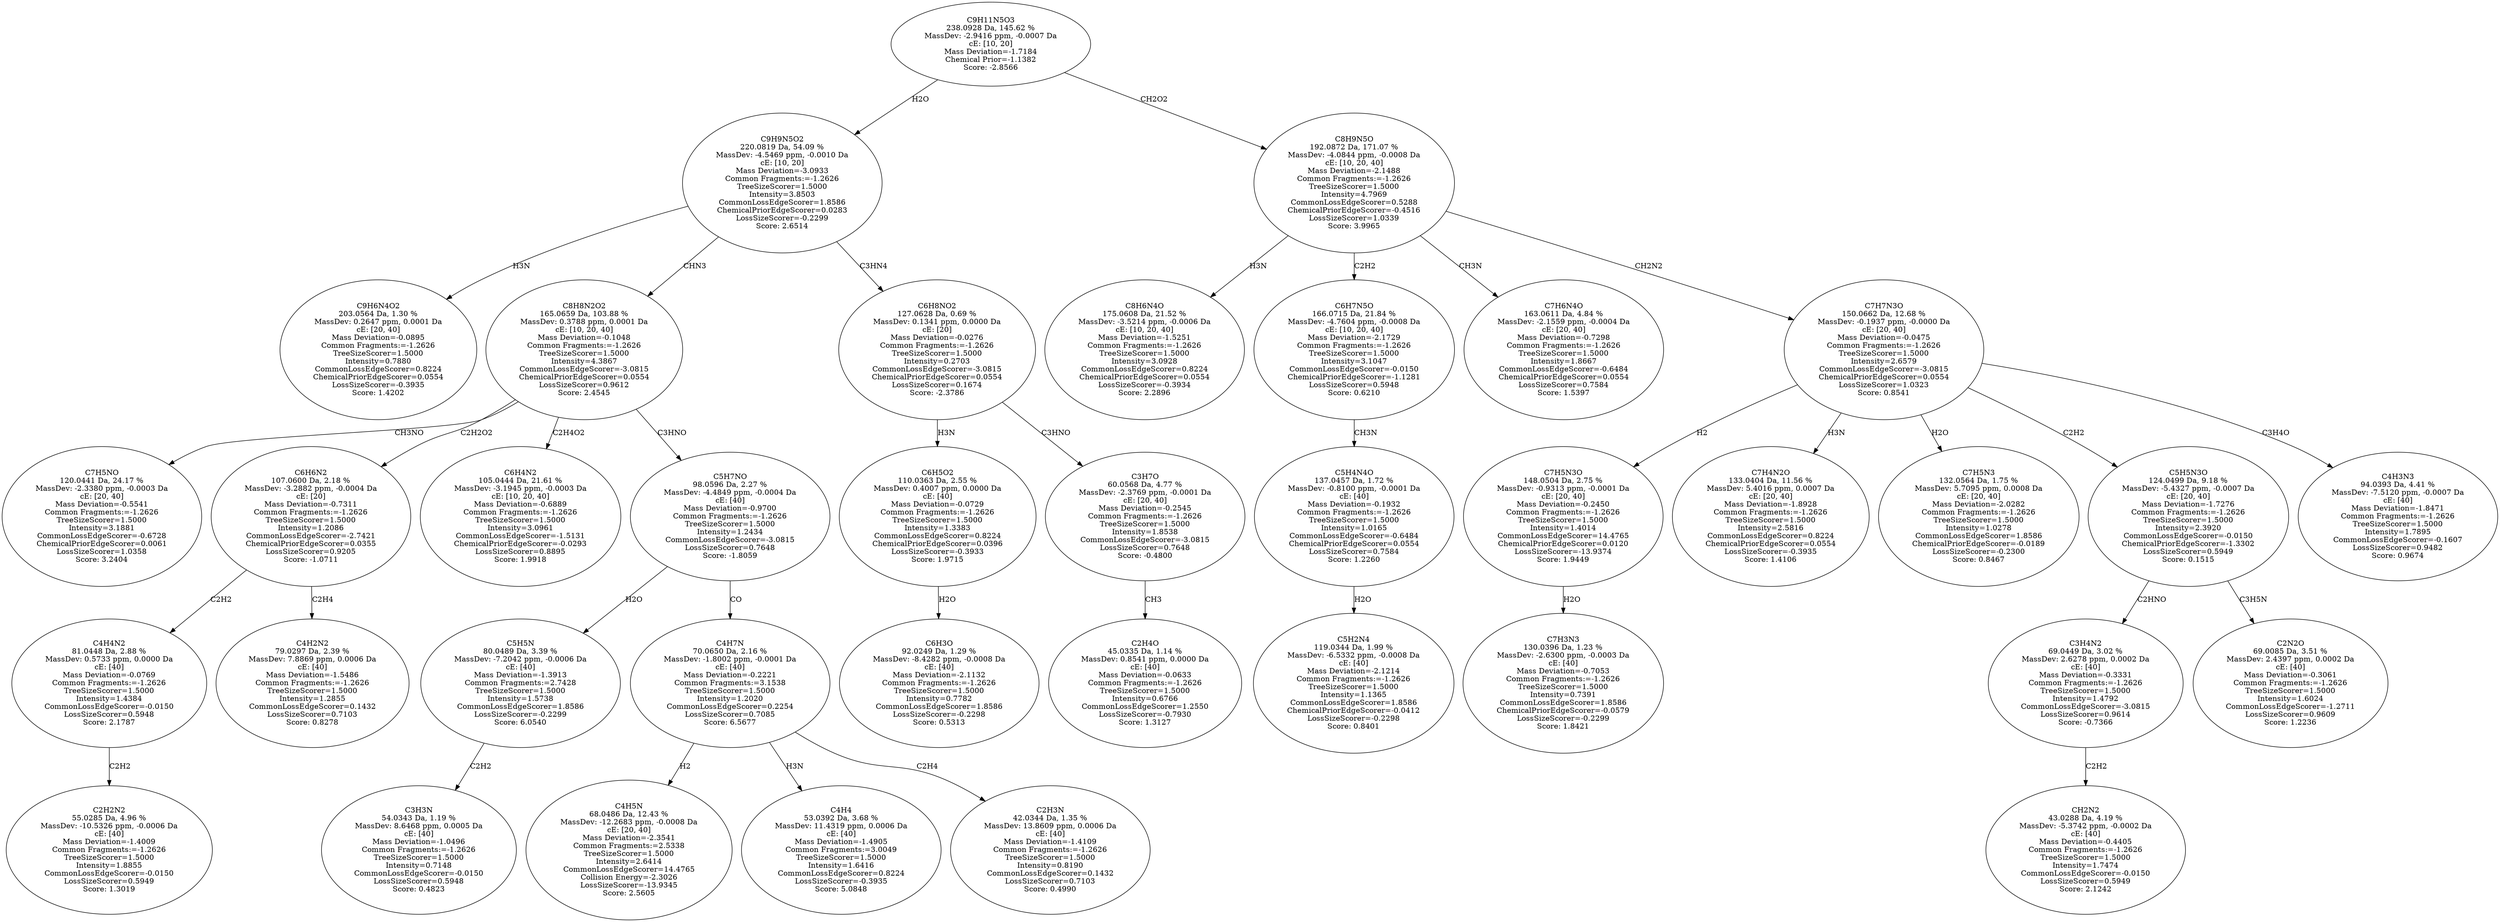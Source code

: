 strict digraph {
v1 [label="C9H6N4O2\n203.0564 Da, 1.30 %\nMassDev: 0.2647 ppm, 0.0001 Da\ncE: [20, 40]\nMass Deviation=-0.0895\nCommon Fragments:=-1.2626\nTreeSizeScorer=1.5000\nIntensity=0.7880\nCommonLossEdgeScorer=0.8224\nChemicalPriorEdgeScorer=0.0554\nLossSizeScorer=-0.3935\nScore: 1.4202"];
v2 [label="C7H5NO\n120.0441 Da, 24.17 %\nMassDev: -2.3380 ppm, -0.0003 Da\ncE: [20, 40]\nMass Deviation=-0.5541\nCommon Fragments:=-1.2626\nTreeSizeScorer=1.5000\nIntensity=3.1881\nCommonLossEdgeScorer=-0.6728\nChemicalPriorEdgeScorer=0.0061\nLossSizeScorer=1.0358\nScore: 3.2404"];
v3 [label="C2H2N2\n55.0285 Da, 4.96 %\nMassDev: -10.5326 ppm, -0.0006 Da\ncE: [40]\nMass Deviation=-1.4009\nCommon Fragments:=-1.2626\nTreeSizeScorer=1.5000\nIntensity=1.8855\nCommonLossEdgeScorer=-0.0150\nLossSizeScorer=0.5949\nScore: 1.3019"];
v4 [label="C4H4N2\n81.0448 Da, 2.88 %\nMassDev: 0.5733 ppm, 0.0000 Da\ncE: [40]\nMass Deviation=-0.0769\nCommon Fragments:=-1.2626\nTreeSizeScorer=1.5000\nIntensity=1.4384\nCommonLossEdgeScorer=-0.0150\nLossSizeScorer=0.5948\nScore: 2.1787"];
v5 [label="C4H2N2\n79.0297 Da, 2.39 %\nMassDev: 7.8869 ppm, 0.0006 Da\ncE: [40]\nMass Deviation=-1.5486\nCommon Fragments:=-1.2626\nTreeSizeScorer=1.5000\nIntensity=1.2855\nCommonLossEdgeScorer=0.1432\nLossSizeScorer=0.7103\nScore: 0.8278"];
v6 [label="C6H6N2\n107.0600 Da, 2.18 %\nMassDev: -3.2882 ppm, -0.0004 Da\ncE: [20]\nMass Deviation=-0.7311\nCommon Fragments:=-1.2626\nTreeSizeScorer=1.5000\nIntensity=1.2086\nCommonLossEdgeScorer=-2.7421\nChemicalPriorEdgeScorer=0.0355\nLossSizeScorer=0.9205\nScore: -1.0711"];
v7 [label="C6H4N2\n105.0444 Da, 21.61 %\nMassDev: -3.1945 ppm, -0.0003 Da\ncE: [10, 20, 40]\nMass Deviation=-0.6889\nCommon Fragments:=-1.2626\nTreeSizeScorer=1.5000\nIntensity=3.0961\nCommonLossEdgeScorer=-1.5131\nChemicalPriorEdgeScorer=-0.0293\nLossSizeScorer=0.8895\nScore: 1.9918"];
v8 [label="C3H3N\n54.0343 Da, 1.19 %\nMassDev: 8.6468 ppm, 0.0005 Da\ncE: [40]\nMass Deviation=-1.0496\nCommon Fragments:=-1.2626\nTreeSizeScorer=1.5000\nIntensity=0.7148\nCommonLossEdgeScorer=-0.0150\nLossSizeScorer=0.5948\nScore: 0.4823"];
v9 [label="C5H5N\n80.0489 Da, 3.39 %\nMassDev: -7.2042 ppm, -0.0006 Da\ncE: [40]\nMass Deviation=-1.3913\nCommon Fragments:=2.7428\nTreeSizeScorer=1.5000\nIntensity=1.5738\nCommonLossEdgeScorer=1.8586\nLossSizeScorer=-0.2299\nScore: 6.0540"];
v10 [label="C4H5N\n68.0486 Da, 12.43 %\nMassDev: -12.2683 ppm, -0.0008 Da\ncE: [20, 40]\nMass Deviation=-2.3541\nCommon Fragments:=2.5338\nTreeSizeScorer=1.5000\nIntensity=2.6414\nCommonLossEdgeScorer=14.4765\nCollision Energy=-2.3026\nLossSizeScorer=-13.9345\nScore: 2.5605"];
v11 [label="C4H4\n53.0392 Da, 3.68 %\nMassDev: 11.4319 ppm, 0.0006 Da\ncE: [40]\nMass Deviation=-1.4905\nCommon Fragments:=3.0049\nTreeSizeScorer=1.5000\nIntensity=1.6416\nCommonLossEdgeScorer=0.8224\nLossSizeScorer=-0.3935\nScore: 5.0848"];
v12 [label="C2H3N\n42.0344 Da, 1.35 %\nMassDev: 13.8609 ppm, 0.0006 Da\ncE: [40]\nMass Deviation=-1.4109\nCommon Fragments:=-1.2626\nTreeSizeScorer=1.5000\nIntensity=0.8190\nCommonLossEdgeScorer=0.1432\nLossSizeScorer=0.7103\nScore: 0.4990"];
v13 [label="C4H7N\n70.0650 Da, 2.16 %\nMassDev: -1.8002 ppm, -0.0001 Da\ncE: [40]\nMass Deviation=-0.2221\nCommon Fragments:=3.1538\nTreeSizeScorer=1.5000\nIntensity=1.2020\nCommonLossEdgeScorer=0.2254\nLossSizeScorer=0.7085\nScore: 6.5677"];
v14 [label="C5H7NO\n98.0596 Da, 2.27 %\nMassDev: -4.4849 ppm, -0.0004 Da\ncE: [40]\nMass Deviation=-0.9700\nCommon Fragments:=-1.2626\nTreeSizeScorer=1.5000\nIntensity=1.2434\nCommonLossEdgeScorer=-3.0815\nLossSizeScorer=0.7648\nScore: -1.8059"];
v15 [label="C8H8N2O2\n165.0659 Da, 103.88 %\nMassDev: 0.3788 ppm, 0.0001 Da\ncE: [10, 20, 40]\nMass Deviation=-0.1048\nCommon Fragments:=-1.2626\nTreeSizeScorer=1.5000\nIntensity=4.3867\nCommonLossEdgeScorer=-3.0815\nChemicalPriorEdgeScorer=0.0554\nLossSizeScorer=0.9612\nScore: 2.4545"];
v16 [label="C6H3O\n92.0249 Da, 1.29 %\nMassDev: -8.4282 ppm, -0.0008 Da\ncE: [40]\nMass Deviation=-2.1132\nCommon Fragments:=-1.2626\nTreeSizeScorer=1.5000\nIntensity=0.7782\nCommonLossEdgeScorer=1.8586\nLossSizeScorer=-0.2298\nScore: 0.5313"];
v17 [label="C6H5O2\n110.0363 Da, 2.55 %\nMassDev: 0.4007 ppm, 0.0000 Da\ncE: [40]\nMass Deviation=-0.0729\nCommon Fragments:=-1.2626\nTreeSizeScorer=1.5000\nIntensity=1.3383\nCommonLossEdgeScorer=0.8224\nChemicalPriorEdgeScorer=0.0396\nLossSizeScorer=-0.3933\nScore: 1.9715"];
v18 [label="C2H4O\n45.0335 Da, 1.14 %\nMassDev: 0.8541 ppm, 0.0000 Da\ncE: [40]\nMass Deviation=-0.0633\nCommon Fragments:=-1.2626\nTreeSizeScorer=1.5000\nIntensity=0.6766\nCommonLossEdgeScorer=1.2550\nLossSizeScorer=-0.7930\nScore: 1.3127"];
v19 [label="C3H7O\n60.0568 Da, 4.77 %\nMassDev: -2.3769 ppm, -0.0001 Da\ncE: [20, 40]\nMass Deviation=-0.2545\nCommon Fragments:=-1.2626\nTreeSizeScorer=1.5000\nIntensity=1.8538\nCommonLossEdgeScorer=-3.0815\nLossSizeScorer=0.7648\nScore: -0.4800"];
v20 [label="C6H8NO2\n127.0628 Da, 0.69 %\nMassDev: 0.1341 ppm, 0.0000 Da\ncE: [20]\nMass Deviation=-0.0276\nCommon Fragments:=-1.2626\nTreeSizeScorer=1.5000\nIntensity=0.2703\nCommonLossEdgeScorer=-3.0815\nChemicalPriorEdgeScorer=0.0554\nLossSizeScorer=0.1674\nScore: -2.3786"];
v21 [label="C9H9N5O2\n220.0819 Da, 54.09 %\nMassDev: -4.5469 ppm, -0.0010 Da\ncE: [10, 20]\nMass Deviation=-3.0933\nCommon Fragments:=-1.2626\nTreeSizeScorer=1.5000\nIntensity=3.8503\nCommonLossEdgeScorer=1.8586\nChemicalPriorEdgeScorer=0.0283\nLossSizeScorer=-0.2299\nScore: 2.6514"];
v22 [label="C8H6N4O\n175.0608 Da, 21.52 %\nMassDev: -3.5214 ppm, -0.0006 Da\ncE: [10, 20, 40]\nMass Deviation=-1.5251\nCommon Fragments:=-1.2626\nTreeSizeScorer=1.5000\nIntensity=3.0928\nCommonLossEdgeScorer=0.8224\nChemicalPriorEdgeScorer=0.0554\nLossSizeScorer=-0.3934\nScore: 2.2896"];
v23 [label="C5H2N4\n119.0344 Da, 1.99 %\nMassDev: -6.5332 ppm, -0.0008 Da\ncE: [40]\nMass Deviation=-2.1214\nCommon Fragments:=-1.2626\nTreeSizeScorer=1.5000\nIntensity=1.1365\nCommonLossEdgeScorer=1.8586\nChemicalPriorEdgeScorer=-0.0412\nLossSizeScorer=-0.2298\nScore: 0.8401"];
v24 [label="C5H4N4O\n137.0457 Da, 1.72 %\nMassDev: -0.8100 ppm, -0.0001 Da\ncE: [40]\nMass Deviation=-0.1932\nCommon Fragments:=-1.2626\nTreeSizeScorer=1.5000\nIntensity=1.0165\nCommonLossEdgeScorer=-0.6484\nChemicalPriorEdgeScorer=0.0554\nLossSizeScorer=0.7584\nScore: 1.2260"];
v25 [label="C6H7N5O\n166.0715 Da, 21.84 %\nMassDev: -4.7604 ppm, -0.0008 Da\ncE: [10, 20, 40]\nMass Deviation=-2.1729\nCommon Fragments:=-1.2626\nTreeSizeScorer=1.5000\nIntensity=3.1047\nCommonLossEdgeScorer=-0.0150\nChemicalPriorEdgeScorer=-1.1281\nLossSizeScorer=0.5948\nScore: 0.6210"];
v26 [label="C7H6N4O\n163.0611 Da, 4.84 %\nMassDev: -2.1559 ppm, -0.0004 Da\ncE: [20, 40]\nMass Deviation=-0.7298\nCommon Fragments:=-1.2626\nTreeSizeScorer=1.5000\nIntensity=1.8667\nCommonLossEdgeScorer=-0.6484\nChemicalPriorEdgeScorer=0.0554\nLossSizeScorer=0.7584\nScore: 1.5397"];
v27 [label="C7H3N3\n130.0396 Da, 1.23 %\nMassDev: -2.6300 ppm, -0.0003 Da\ncE: [40]\nMass Deviation=-0.7053\nCommon Fragments:=-1.2626\nTreeSizeScorer=1.5000\nIntensity=0.7391\nCommonLossEdgeScorer=1.8586\nChemicalPriorEdgeScorer=-0.0579\nLossSizeScorer=-0.2299\nScore: 1.8421"];
v28 [label="C7H5N3O\n148.0504 Da, 2.75 %\nMassDev: -0.9313 ppm, -0.0001 Da\ncE: [20, 40]\nMass Deviation=-0.2450\nCommon Fragments:=-1.2626\nTreeSizeScorer=1.5000\nIntensity=1.4014\nCommonLossEdgeScorer=14.4765\nChemicalPriorEdgeScorer=0.0120\nLossSizeScorer=-13.9374\nScore: 1.9449"];
v29 [label="C7H4N2O\n133.0404 Da, 11.56 %\nMassDev: 5.4016 ppm, 0.0007 Da\ncE: [20, 40]\nMass Deviation=-1.8928\nCommon Fragments:=-1.2626\nTreeSizeScorer=1.5000\nIntensity=2.5816\nCommonLossEdgeScorer=0.8224\nChemicalPriorEdgeScorer=0.0554\nLossSizeScorer=-0.3935\nScore: 1.4106"];
v30 [label="C7H5N3\n132.0564 Da, 1.75 %\nMassDev: 5.7095 ppm, 0.0008 Da\ncE: [20, 40]\nMass Deviation=-2.0282\nCommon Fragments:=-1.2626\nTreeSizeScorer=1.5000\nIntensity=1.0278\nCommonLossEdgeScorer=1.8586\nChemicalPriorEdgeScorer=-0.0189\nLossSizeScorer=-0.2300\nScore: 0.8467"];
v31 [label="CH2N2\n43.0288 Da, 4.19 %\nMassDev: -5.3742 ppm, -0.0002 Da\ncE: [40]\nMass Deviation=-0.4405\nCommon Fragments:=-1.2626\nTreeSizeScorer=1.5000\nIntensity=1.7474\nCommonLossEdgeScorer=-0.0150\nLossSizeScorer=0.5949\nScore: 2.1242"];
v32 [label="C3H4N2\n69.0449 Da, 3.02 %\nMassDev: 2.6278 ppm, 0.0002 Da\ncE: [40]\nMass Deviation=-0.3331\nCommon Fragments:=-1.2626\nTreeSizeScorer=1.5000\nIntensity=1.4792\nCommonLossEdgeScorer=-3.0815\nLossSizeScorer=0.9614\nScore: -0.7366"];
v33 [label="C2N2O\n69.0085 Da, 3.51 %\nMassDev: 2.4397 ppm, 0.0002 Da\ncE: [40]\nMass Deviation=-0.3061\nCommon Fragments:=-1.2626\nTreeSizeScorer=1.5000\nIntensity=1.6024\nCommonLossEdgeScorer=-1.2711\nLossSizeScorer=0.9609\nScore: 1.2236"];
v34 [label="C5H5N3O\n124.0499 Da, 9.18 %\nMassDev: -5.4327 ppm, -0.0007 Da\ncE: [20, 40]\nMass Deviation=-1.7276\nCommon Fragments:=-1.2626\nTreeSizeScorer=1.5000\nIntensity=2.3920\nCommonLossEdgeScorer=-0.0150\nChemicalPriorEdgeScorer=-1.3302\nLossSizeScorer=0.5949\nScore: 0.1515"];
v35 [label="C4H3N3\n94.0393 Da, 4.41 %\nMassDev: -7.5120 ppm, -0.0007 Da\ncE: [40]\nMass Deviation=-1.8471\nCommon Fragments:=-1.2626\nTreeSizeScorer=1.5000\nIntensity=1.7895\nCommonLossEdgeScorer=-0.1607\nLossSizeScorer=0.9482\nScore: 0.9674"];
v36 [label="C7H7N3O\n150.0662 Da, 12.68 %\nMassDev: -0.1937 ppm, -0.0000 Da\ncE: [20, 40]\nMass Deviation=-0.0475\nCommon Fragments:=-1.2626\nTreeSizeScorer=1.5000\nIntensity=2.6579\nCommonLossEdgeScorer=-3.0815\nChemicalPriorEdgeScorer=0.0554\nLossSizeScorer=1.0323\nScore: 0.8541"];
v37 [label="C8H9N5O\n192.0872 Da, 171.07 %\nMassDev: -4.0844 ppm, -0.0008 Da\ncE: [10, 20, 40]\nMass Deviation=-2.1488\nCommon Fragments:=-1.2626\nTreeSizeScorer=1.5000\nIntensity=4.7969\nCommonLossEdgeScorer=0.5288\nChemicalPriorEdgeScorer=-0.4516\nLossSizeScorer=1.0339\nScore: 3.9965"];
v38 [label="C9H11N5O3\n238.0928 Da, 145.62 %\nMassDev: -2.9416 ppm, -0.0007 Da\ncE: [10, 20]\nMass Deviation=-1.7184\nChemical Prior=-1.1382\nScore: -2.8566"];
v21 -> v1 [label="H3N"];
v15 -> v2 [label="CH3NO"];
v4 -> v3 [label="C2H2"];
v6 -> v4 [label="C2H2"];
v6 -> v5 [label="C2H4"];
v15 -> v6 [label="C2H2O2"];
v15 -> v7 [label="C2H4O2"];
v9 -> v8 [label="C2H2"];
v14 -> v9 [label="H2O"];
v13 -> v10 [label="H2"];
v13 -> v11 [label="H3N"];
v13 -> v12 [label="C2H4"];
v14 -> v13 [label="CO"];
v15 -> v14 [label="C3HNO"];
v21 -> v15 [label="CHN3"];
v17 -> v16 [label="H2O"];
v20 -> v17 [label="H3N"];
v19 -> v18 [label="CH3"];
v20 -> v19 [label="C3HNO"];
v21 -> v20 [label="C3HN4"];
v38 -> v21 [label="H2O"];
v37 -> v22 [label="H3N"];
v24 -> v23 [label="H2O"];
v25 -> v24 [label="CH3N"];
v37 -> v25 [label="C2H2"];
v37 -> v26 [label="CH3N"];
v28 -> v27 [label="H2O"];
v36 -> v28 [label="H2"];
v36 -> v29 [label="H3N"];
v36 -> v30 [label="H2O"];
v32 -> v31 [label="C2H2"];
v34 -> v32 [label="C2HNO"];
v34 -> v33 [label="C3H5N"];
v36 -> v34 [label="C2H2"];
v36 -> v35 [label="C3H4O"];
v37 -> v36 [label="CH2N2"];
v38 -> v37 [label="CH2O2"];
}